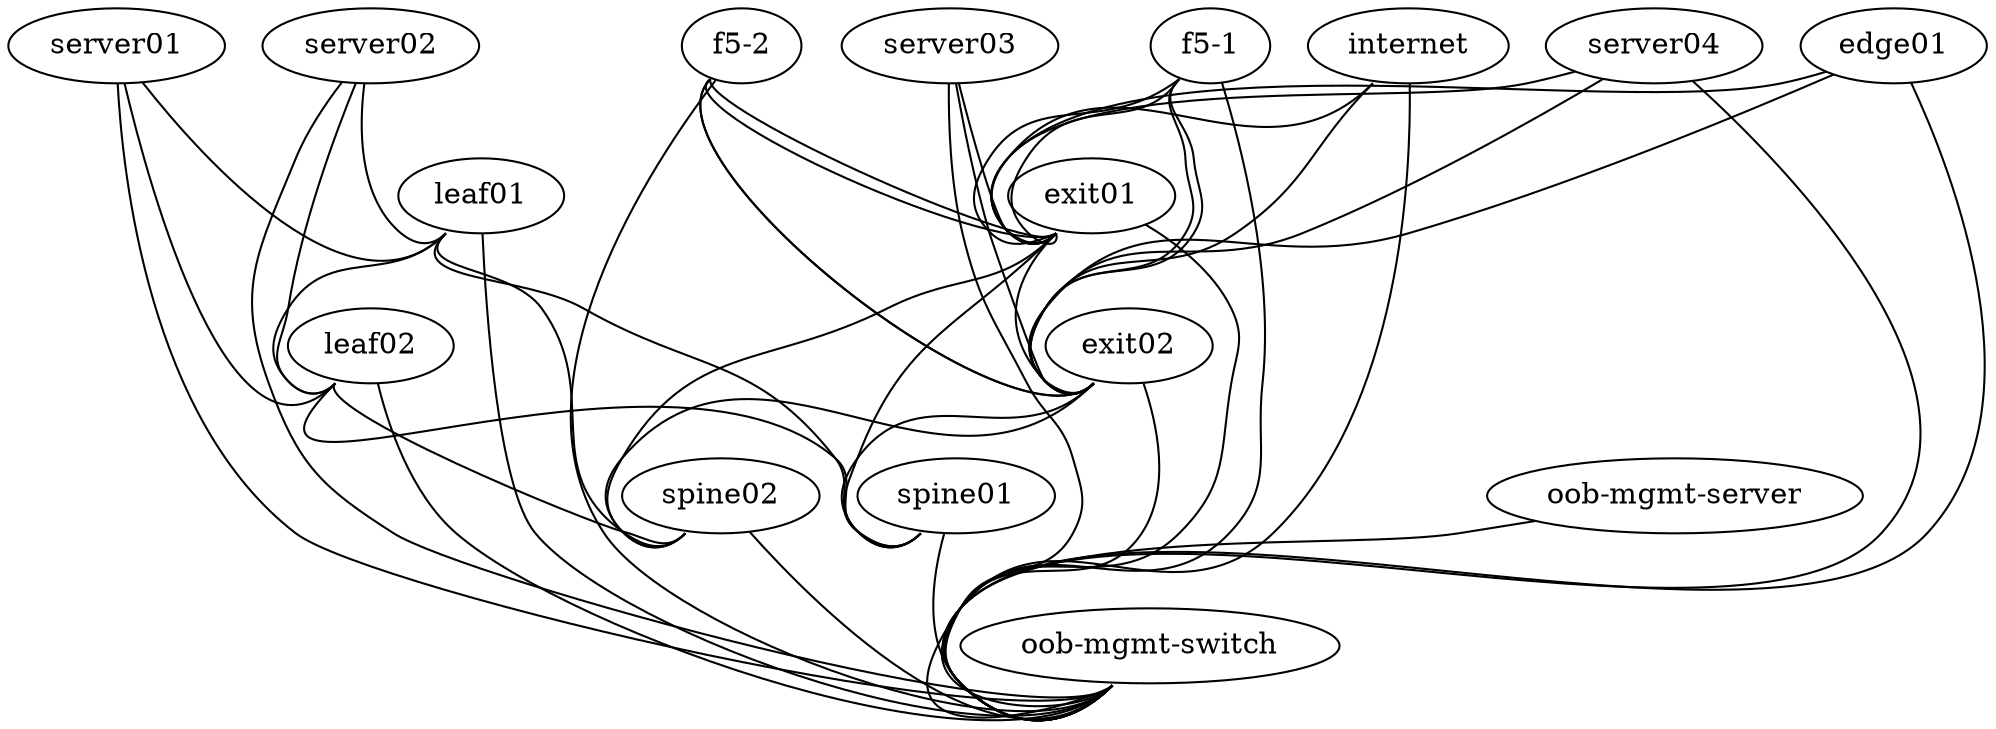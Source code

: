 graph vx {
  "leaf01" [function="leaf" os="CumulusCommunity/cumulus-vx" version="3.7.2" memory="768" config="./helper_scripts/config_switch.sh" ]
  "leaf02" [function="leaf" os="CumulusCommunity/cumulus-vx" version="3.7.2" memory="768" config="./helper_scripts/config_switch.sh" ]
  "spine01" [function="spine" os="CumulusCommunity/cumulus-vx" version="3.7.2" memory="768" config="./helper_scripts/config_switch.sh" ]
  "spine02" [function="spine" os="CumulusCommunity/cumulus-vx" version="3.7.2" memory="768" config="./helper_scripts/config_switch.sh" ]
  "exit01" [function="exit" os="CumulusCommunity/cumulus-vx" version="3.7.2" memory="768" config="./helper_scripts/config_switch.sh" ]
  "exit02" [function="exit" os="CumulusCommunity/cumulus-vx" version="3.7.2" memory="768" config="./helper_scripts/config_switch.sh" ]
  "server01" [function="host" os="yk0/ubuntu-xenial" memory="512" config="./helper_scripts/config_server.sh" ]
  "server02" [function="host" os="yk0/ubuntu-xenial" memory="512" config="./helper_scripts/config_server.sh" ]
  "server03" [function="host" os="yk0/ubuntu-xenial" memory="512" config="./helper_scripts/config_server.sh" ]
  "server04" [function="host" os="yk0/ubuntu-xenial" memory="512" config="./helper_scripts/config_server.sh" ]
  "edge01" [function="host" os="yk0/ubuntu-xenial" memory="768" config="./helper_scripts/config_server.sh" ]
  "internet" [function="internet" vagrant="swp48" os="CumulusCommunity/cumulus-vx" version="3.7.2" memory="768" config="./helper_scripts/config_internet.sh" ]
  "oob-mgmt-switch" [function="oob-switch" vagrant="eth0" os="CumulusCommunity/cumulus-vx" version="3.7.2" memory="768" config="./helper_scripts/config_oob_switch.sh" ]
  "oob-mgmt-server" [function="oob-server" vagrant="eth0" os="CumulusCommunity/vx_oob_server" version="1.0.4" memory="1024" config="./helper_scripts/config_oob_server.sh" ]
  "f5-1" [function="exit" os="CumulusCommunity/cumulus-vx" version="3.7.2" memory="768" config="./helper_scripts/config_switch.sh" ]
  "f5-2" [function="exit" os="CumulusCommunity/cumulus-vx" version="3.7.2" memory="768" config="./helper_scripts/config_switch.sh" ]

  "leaf01":"swp56" -- "spine01":"swp1"
  "leaf02":"swp56" -- "spine01":"swp2"
  "leaf01":"swp55" -- "spine02":"swp1"
  "leaf02":"swp55" -- "spine02":"swp2"

  "leaf01":"swp54" -- "leaf02":"swp54"
  "exit01":"swp54" -- "exit02":"swp54"

  "server01":"eth1" -- "leaf01":"swp1" [left_mac="00:03:00:11:11:01"]
  "server01":"eth2" -- "leaf02":"swp1" [left_mac="00:03:00:11:11:02"]
  "server02":"eth1" -- "leaf01":"swp2" [left_mac="00:03:00:22:22:01"]
  "server02":"eth2" -- "leaf02":"swp2" [left_mac="00:03:00:22:22:02"]
  "server03":"eth1" -- "exit01":"swp11" [left_mac="00:03:00:33:33:01"]
  "server03":"eth2" -- "exit02":"swp11" [left_mac="00:03:00:33:33:02"]
  "server04":"eth1" -- "exit01":"swp12" [left_mac="00:03:00:44:44:01"]
  "server04":"eth2" -- "exit02":"swp12" [left_mac="00:03:00:44:44:02"]

  "exit01":"swp56" -- "spine01":"swp30"
  "exit01":"swp55" -- "spine02":"swp30"
  "exit02":"swp56" -- "spine01":"swp29"
  "exit02":"swp55" -- "spine02":"swp29"

  "internet":"swp1" -- "exit01":"swp1"
  "internet":"swp2" -- "exit02":"swp1"

  "edge01":"eth1" -- "exit01":"swp10"
  "edge01":"eth2" -- "exit02":"swp10"

  "f5-1":"swp1" -- "exit01":"swp3"
  "f5-1":"swp2" -- "exit01":"swp4"
  "f5-1":"swp3" -- "exit02":"swp3"
  "f5-1":"swp4" -- "exit02":"swp4"
  
  "f5-2":"swp1" -- "exit01":"swp5"
  "f5-2":"swp2" -- "exit01":"swp6"
  "f5-2":"swp3" -- "exit02":"swp5"
  "f5-2":"swp4" -- "exit02":"swp6"

  "oob-mgmt-server":"eth1" -- "oob-mgmt-switch":"swp1" [right_mac="a0:00:00:00:00:61"]
  "server01":"eth0" -- "oob-mgmt-switch":"swp2" [left_mac="a0:00:00:00:00:31"]
  "server02":"eth0" -- "oob-mgmt-switch":"swp3" [left_mac="a0:00:00:00:00:32"]
  "server03":"eth0" -- "oob-mgmt-switch":"swp4" [left_mac="a0:00:00:00:00:33"]
  "server04":"eth0" -- "oob-mgmt-switch":"swp5" [left_mac="a0:00:00:00:00:34"]
  "leaf01":"eth0" -- "oob-mgmt-switch":"swp6" [left_mac="a0:00:00:00:00:11"]
  "leaf02":"eth0" -- "oob-mgmt-switch":"swp7" [left_mac="a0:00:00:00:00:12"]
  "spine01":"eth0" -- "oob-mgmt-switch":"swp10" [left_mac="a0:00:00:00:00:21"]
  "spine02":"eth0" -- "oob-mgmt-switch":"swp11" [left_mac="a0:00:00:00:00:22"]
  "exit01":"eth0" -- "oob-mgmt-switch":"swp12" [left_mac="a0:00:00:00:00:41"]
  "exit02":"eth0" -- "oob-mgmt-switch":"swp13" [left_mac="a0:00:00:00:00:42"]
  "edge01":"eth0" -- "oob-mgmt-switch":"swp14" [left_mac="a0:00:00:00:00:51"]
  "internet":"eth0" -- "oob-mgmt-switch":"swp15" [left_mac="a0:00:00:00:00:50"]
  "f5-1":"eth0" -- "oob-mgmt-switch":"swp16" [left_mac="a0:00:00:00:00:71"]
  "f5-2":"eth0" -- "oob-mgmt-switch":"swp17" [left_mac="a0:00:00:00:00:72"]
}
